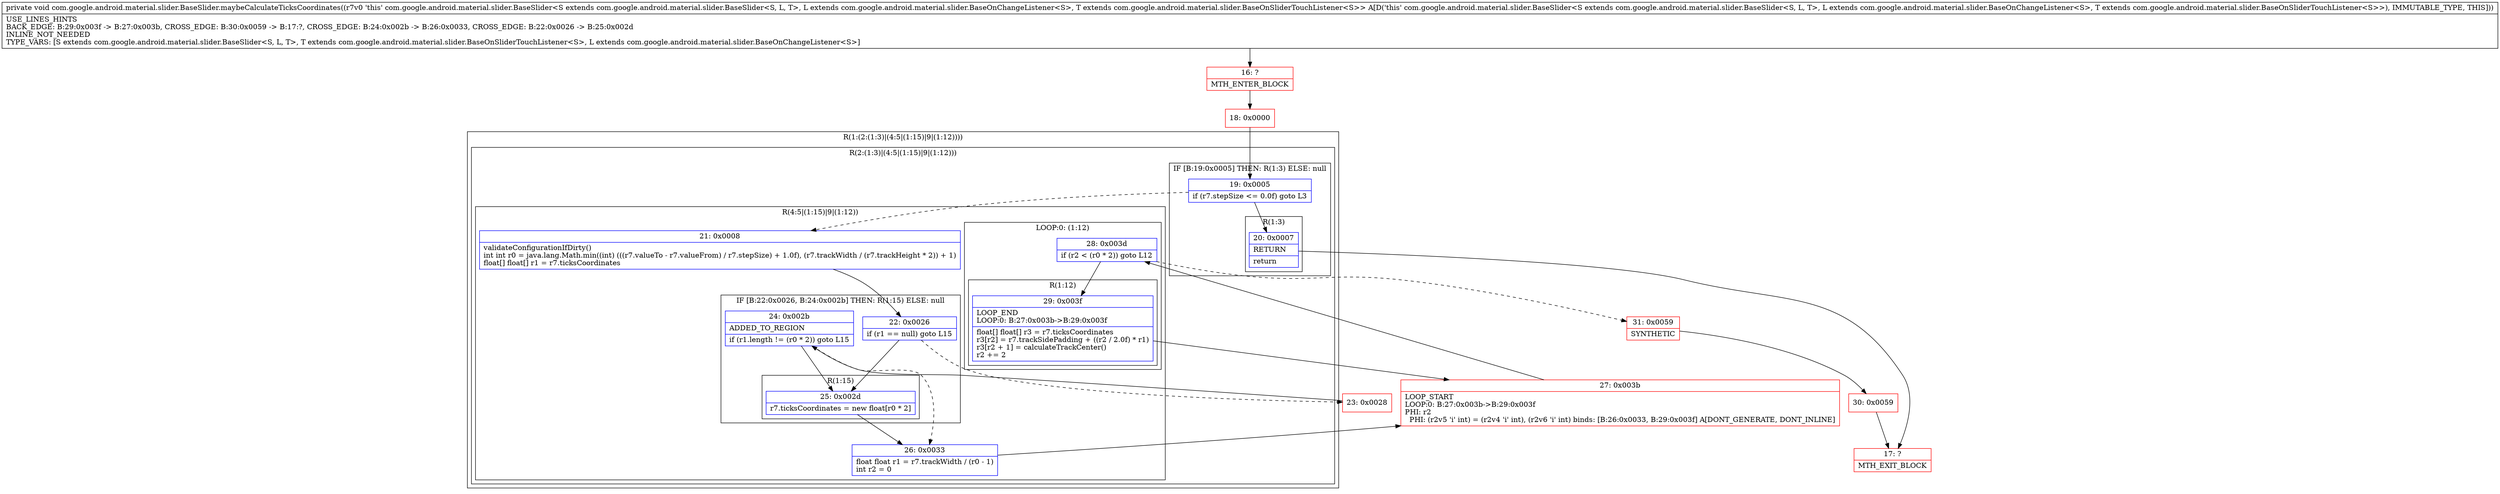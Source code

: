 digraph "CFG forcom.google.android.material.slider.BaseSlider.maybeCalculateTicksCoordinates()V" {
subgraph cluster_Region_1743307993 {
label = "R(1:(2:(1:3)|(4:5|(1:15)|9|(1:12))))";
node [shape=record,color=blue];
subgraph cluster_Region_2086307555 {
label = "R(2:(1:3)|(4:5|(1:15)|9|(1:12)))";
node [shape=record,color=blue];
subgraph cluster_IfRegion_379365498 {
label = "IF [B:19:0x0005] THEN: R(1:3) ELSE: null";
node [shape=record,color=blue];
Node_19 [shape=record,label="{19\:\ 0x0005|if (r7.stepSize \<= 0.0f) goto L3\l}"];
subgraph cluster_Region_990983832 {
label = "R(1:3)";
node [shape=record,color=blue];
Node_20 [shape=record,label="{20\:\ 0x0007|RETURN\l|return\l}"];
}
}
subgraph cluster_Region_1132597740 {
label = "R(4:5|(1:15)|9|(1:12))";
node [shape=record,color=blue];
Node_21 [shape=record,label="{21\:\ 0x0008|validateConfigurationIfDirty()\lint int r0 = java.lang.Math.min((int) (((r7.valueTo \- r7.valueFrom) \/ r7.stepSize) + 1.0f), (r7.trackWidth \/ (r7.trackHeight * 2)) + 1)\lfloat[] float[] r1 = r7.ticksCoordinates\l}"];
subgraph cluster_IfRegion_1199989010 {
label = "IF [B:22:0x0026, B:24:0x002b] THEN: R(1:15) ELSE: null";
node [shape=record,color=blue];
Node_22 [shape=record,label="{22\:\ 0x0026|if (r1 == null) goto L15\l}"];
Node_24 [shape=record,label="{24\:\ 0x002b|ADDED_TO_REGION\l|if (r1.length != (r0 * 2)) goto L15\l}"];
subgraph cluster_Region_752556946 {
label = "R(1:15)";
node [shape=record,color=blue];
Node_25 [shape=record,label="{25\:\ 0x002d|r7.ticksCoordinates = new float[r0 * 2]\l}"];
}
}
Node_26 [shape=record,label="{26\:\ 0x0033|float float r1 = r7.trackWidth \/ (r0 \- 1)\lint r2 = 0\l}"];
subgraph cluster_LoopRegion_681582496 {
label = "LOOP:0: (1:12)";
node [shape=record,color=blue];
Node_28 [shape=record,label="{28\:\ 0x003d|if (r2 \< (r0 * 2)) goto L12\l}"];
subgraph cluster_Region_2080269865 {
label = "R(1:12)";
node [shape=record,color=blue];
Node_29 [shape=record,label="{29\:\ 0x003f|LOOP_END\lLOOP:0: B:27:0x003b\-\>B:29:0x003f\l|float[] float[] r3 = r7.ticksCoordinates\lr3[r2] = r7.trackSidePadding + ((r2 \/ 2.0f) * r1)\lr3[r2 + 1] = calculateTrackCenter()\lr2 += 2\l}"];
}
}
}
}
}
Node_16 [shape=record,color=red,label="{16\:\ ?|MTH_ENTER_BLOCK\l}"];
Node_18 [shape=record,color=red,label="{18\:\ 0x0000}"];
Node_17 [shape=record,color=red,label="{17\:\ ?|MTH_EXIT_BLOCK\l}"];
Node_23 [shape=record,color=red,label="{23\:\ 0x0028}"];
Node_27 [shape=record,color=red,label="{27\:\ 0x003b|LOOP_START\lLOOP:0: B:27:0x003b\-\>B:29:0x003f\lPHI: r2 \l  PHI: (r2v5 'i' int) = (r2v4 'i' int), (r2v6 'i' int) binds: [B:26:0x0033, B:29:0x003f] A[DONT_GENERATE, DONT_INLINE]\l}"];
Node_31 [shape=record,color=red,label="{31\:\ 0x0059|SYNTHETIC\l}"];
Node_30 [shape=record,color=red,label="{30\:\ 0x0059}"];
MethodNode[shape=record,label="{private void com.google.android.material.slider.BaseSlider.maybeCalculateTicksCoordinates((r7v0 'this' com.google.android.material.slider.BaseSlider\<S extends com.google.android.material.slider.BaseSlider\<S, L, T\>, L extends com.google.android.material.slider.BaseOnChangeListener\<S\>, T extends com.google.android.material.slider.BaseOnSliderTouchListener\<S\>\> A[D('this' com.google.android.material.slider.BaseSlider\<S extends com.google.android.material.slider.BaseSlider\<S, L, T\>, L extends com.google.android.material.slider.BaseOnChangeListener\<S\>, T extends com.google.android.material.slider.BaseOnSliderTouchListener\<S\>\>), IMMUTABLE_TYPE, THIS]))  | USE_LINES_HINTS\lBACK_EDGE: B:29:0x003f \-\> B:27:0x003b, CROSS_EDGE: B:30:0x0059 \-\> B:17:?, CROSS_EDGE: B:24:0x002b \-\> B:26:0x0033, CROSS_EDGE: B:22:0x0026 \-\> B:25:0x002d\lINLINE_NOT_NEEDED\lTYPE_VARS: [S extends com.google.android.material.slider.BaseSlider\<S, L, T\>, T extends com.google.android.material.slider.BaseOnSliderTouchListener\<S\>, L extends com.google.android.material.slider.BaseOnChangeListener\<S\>]\l}"];
MethodNode -> Node_16;Node_19 -> Node_20;
Node_19 -> Node_21[style=dashed];
Node_20 -> Node_17;
Node_21 -> Node_22;
Node_22 -> Node_23[style=dashed];
Node_22 -> Node_25;
Node_24 -> Node_25;
Node_24 -> Node_26[style=dashed];
Node_25 -> Node_26;
Node_26 -> Node_27;
Node_28 -> Node_29;
Node_28 -> Node_31[style=dashed];
Node_29 -> Node_27;
Node_16 -> Node_18;
Node_18 -> Node_19;
Node_23 -> Node_24;
Node_27 -> Node_28;
Node_31 -> Node_30;
Node_30 -> Node_17;
}

